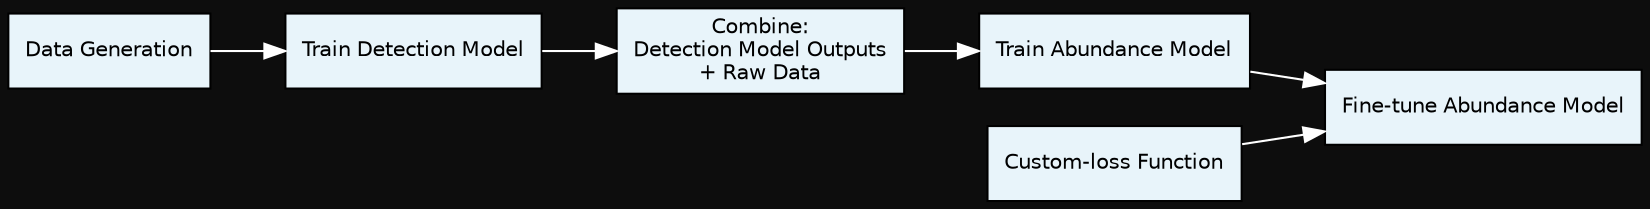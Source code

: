 digraph Methodology {
    rankdir=LR;  // sets the layout direction from left to right
    graph [bgcolor="#0d0d0d"];
    node [shape=box, style=rounded, fontname="Helvetica", fontsize=10, fillcolor="#E8F4FA", style=filled];

    // Define nodes
    DataGeneration [label="Data Generation"];
    TrainDetection [label="Train Detection Model"];
    CombineInputs [label="Combine:\nDetection Model Outputs\n+ Raw Data"];
    TrainAbundance [label="Train Abundance Model"];
    FineTune [label="Fine-tune Abundance Model"];
    CustomLoss [label="Custom-loss Function"];

    // Define flow
    DataGeneration -> TrainDetection [color="white"];
    TrainDetection -> CombineInputs [color="white"];
    CombineInputs -> TrainAbundance [color="white"];
    CustomLoss -> FineTune [color="white"];
    TrainAbundance -> FineTune [color="white"];
}
